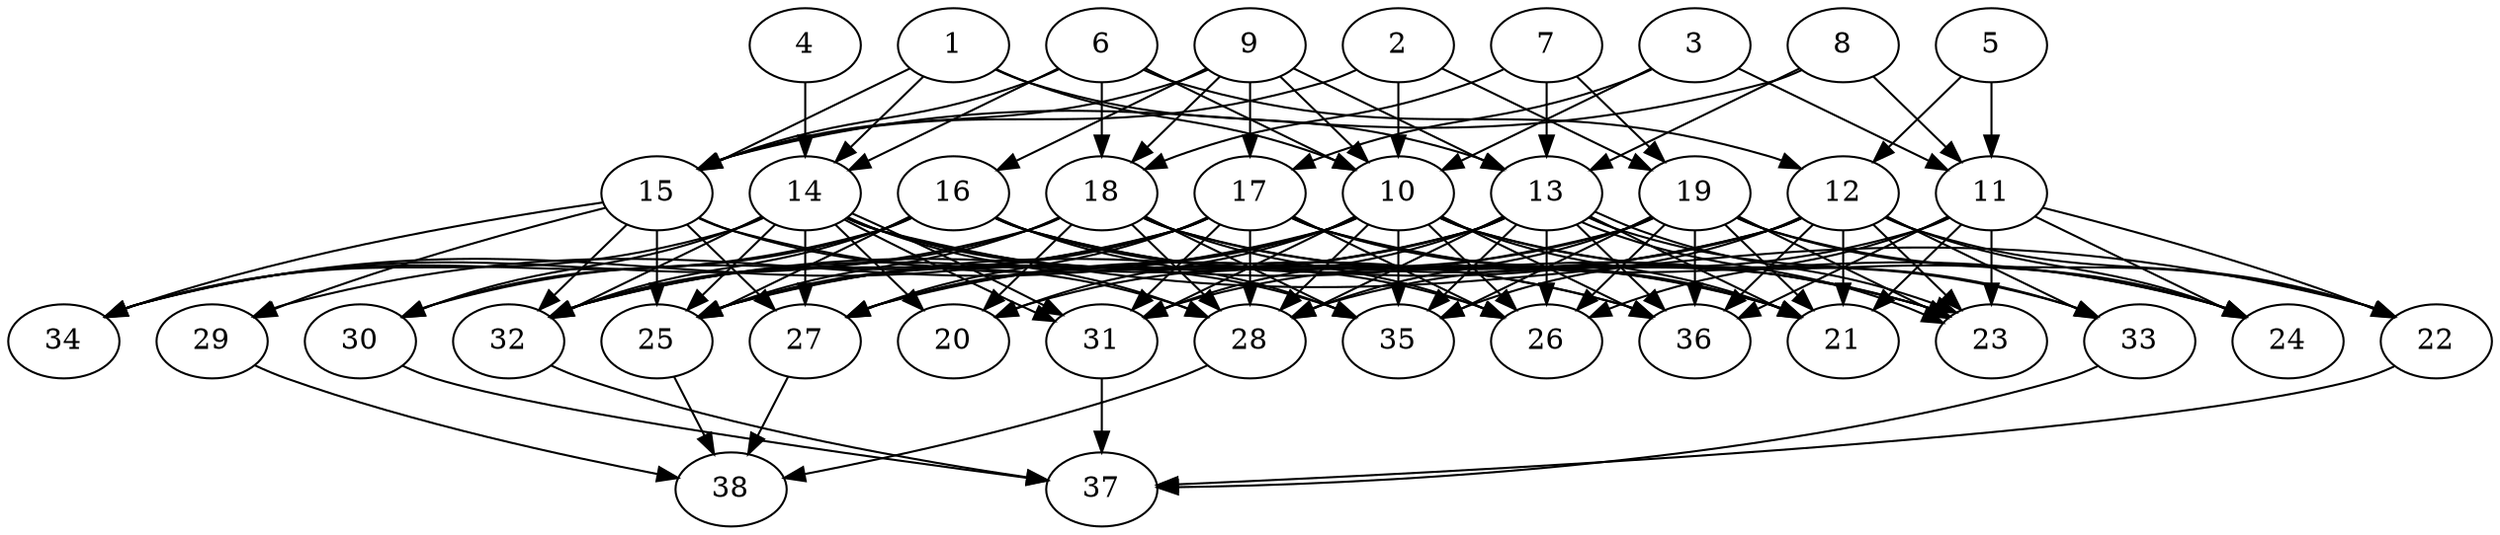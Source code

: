 // DAG (tier=3-complex, mode=compute, n=38, ccr=0.490, fat=0.717, density=0.799, regular=0.275, jump=0.313, mindata=1048576, maxdata=16777216)
// DAG automatically generated by daggen at Sun Aug 24 16:33:34 2025
// /home/ermia/Project/Environments/daggen/bin/daggen --dot --ccr 0.490 --fat 0.717 --regular 0.275 --density 0.799 --jump 0.313 --mindata 1048576 --maxdata 16777216 -n 38 
digraph G {
  1 [size="2460248594439019", alpha="0.03", expect_size="1230124297219509"]
  1 -> 10 [size ="77014971187200"]
  1 -> 13 [size ="77014971187200"]
  1 -> 14 [size ="77014971187200"]
  1 -> 15 [size ="77014971187200"]
  2 [size="1901557399784960000", alpha="0.05", expect_size="950778699892480000"]
  2 -> 10 [size ="904173864353792"]
  2 -> 15 [size ="904173864353792"]
  2 -> 19 [size ="904173864353792"]
  3 [size="1453778360828377344", alpha="0.06", expect_size="726889180414188672"]
  3 -> 10 [size ="1189108974092288"]
  3 -> 11 [size ="1189108974092288"]
  3 -> 17 [size ="1189108974092288"]
  4 [size="1977692292353661861888", alpha="0.07", expect_size="988846146176830930944"]
  4 -> 14 [size ="1260460192038912"]
  5 [size="4779666300731392000", alpha="0.19", expect_size="2389833150365696000"]
  5 -> 11 [size ="22699782963200"]
  5 -> 12 [size ="22699782963200"]
  6 [size="2034534363766850", alpha="0.17", expect_size="1017267181883425"]
  6 -> 10 [size ="53694640947200"]
  6 -> 12 [size ="53694640947200"]
  6 -> 14 [size ="53694640947200"]
  6 -> 15 [size ="53694640947200"]
  6 -> 18 [size ="53694640947200"]
  7 [size="1507578702371994112", alpha="0.02", expect_size="753789351185997056"]
  7 -> 13 [size ="1336853668036608"]
  7 -> 18 [size ="1336853668036608"]
  7 -> 19 [size ="1336853668036608"]
  8 [size="43181158767834280", alpha="0.15", expect_size="21590579383917140"]
  8 -> 11 [size ="998297040846848"]
  8 -> 13 [size ="998297040846848"]
  8 -> 15 [size ="998297040846848"]
  9 [size="7376429916172058624", alpha="0.13", expect_size="3688214958086029312"]
  9 -> 10 [size ="30314759979008"]
  9 -> 13 [size ="30314759979008"]
  9 -> 15 [size ="30314759979008"]
  9 -> 16 [size ="30314759979008"]
  9 -> 17 [size ="30314759979008"]
  9 -> 18 [size ="30314759979008"]
  10 [size="77300065479163904000", alpha="0.18", expect_size="38650032739581952000"]
  10 -> 20 [size ="145169894604800"]
  10 -> 21 [size ="145169894604800"]
  10 -> 24 [size ="145169894604800"]
  10 -> 25 [size ="145169894604800"]
  10 -> 26 [size ="145169894604800"]
  10 -> 27 [size ="145169894604800"]
  10 -> 28 [size ="145169894604800"]
  10 -> 29 [size ="145169894604800"]
  10 -> 31 [size ="145169894604800"]
  10 -> 33 [size ="145169894604800"]
  10 -> 35 [size ="145169894604800"]
  10 -> 36 [size ="145169894604800"]
  11 [size="35485359925187796", alpha="0.04", expect_size="17742679962593898"]
  11 -> 21 [size ="576638626562048"]
  11 -> 22 [size ="576638626562048"]
  11 -> 23 [size ="576638626562048"]
  11 -> 24 [size ="576638626562048"]
  11 -> 26 [size ="576638626562048"]
  11 -> 28 [size ="576638626562048"]
  11 -> 36 [size ="576638626562048"]
  12 [size="648799763529565312", alpha="0.07", expect_size="324399881764782656"]
  12 -> 21 [size ="309383011500032"]
  12 -> 22 [size ="309383011500032"]
  12 -> 23 [size ="309383011500032"]
  12 -> 24 [size ="309383011500032"]
  12 -> 25 [size ="309383011500032"]
  12 -> 27 [size ="309383011500032"]
  12 -> 31 [size ="309383011500032"]
  12 -> 33 [size ="309383011500032"]
  12 -> 35 [size ="309383011500032"]
  12 -> 36 [size ="309383011500032"]
  13 [size="154578405898723104", alpha="0.06", expect_size="77289202949361552"]
  13 -> 21 [size ="131945723854848"]
  13 -> 23 [size ="131945723854848"]
  13 -> 23 [size ="131945723854848"]
  13 -> 25 [size ="131945723854848"]
  13 -> 26 [size ="131945723854848"]
  13 -> 27 [size ="131945723854848"]
  13 -> 28 [size ="131945723854848"]
  13 -> 31 [size ="131945723854848"]
  13 -> 32 [size ="131945723854848"]
  13 -> 33 [size ="131945723854848"]
  13 -> 35 [size ="131945723854848"]
  13 -> 36 [size ="131945723854848"]
  14 [size="61280378088708280", alpha="0.12", expect_size="30640189044354140"]
  14 -> 20 [size ="1726440252899328"]
  14 -> 22 [size ="1726440252899328"]
  14 -> 25 [size ="1726440252899328"]
  14 -> 27 [size ="1726440252899328"]
  14 -> 28 [size ="1726440252899328"]
  14 -> 30 [size ="1726440252899328"]
  14 -> 31 [size ="1726440252899328"]
  14 -> 31 [size ="1726440252899328"]
  14 -> 32 [size ="1726440252899328"]
  14 -> 34 [size ="1726440252899328"]
  14 -> 35 [size ="1726440252899328"]
  14 -> 36 [size ="1726440252899328"]
  15 [size="13190818495581080", alpha="0.08", expect_size="6595409247790540"]
  15 -> 25 [size ="1399629925056512"]
  15 -> 27 [size ="1399629925056512"]
  15 -> 28 [size ="1399629925056512"]
  15 -> 29 [size ="1399629925056512"]
  15 -> 32 [size ="1399629925056512"]
  15 -> 34 [size ="1399629925056512"]
  15 -> 36 [size ="1399629925056512"]
  16 [size="3043772939609162752", alpha="0.14", expect_size="1521886469804581376"]
  16 -> 21 [size ="1030582905602048"]
  16 -> 23 [size ="1030582905602048"]
  16 -> 25 [size ="1030582905602048"]
  16 -> 26 [size ="1030582905602048"]
  16 -> 30 [size ="1030582905602048"]
  16 -> 32 [size ="1030582905602048"]
  16 -> 34 [size ="1030582905602048"]
  16 -> 35 [size ="1030582905602048"]
  17 [size="805677905759774441472", alpha="0.15", expect_size="402838952879887220736"]
  17 -> 21 [size ="692677301501952"]
  17 -> 23 [size ="692677301501952"]
  17 -> 24 [size ="692677301501952"]
  17 -> 25 [size ="692677301501952"]
  17 -> 26 [size ="692677301501952"]
  17 -> 27 [size ="692677301501952"]
  17 -> 28 [size ="692677301501952"]
  17 -> 30 [size ="692677301501952"]
  17 -> 31 [size ="692677301501952"]
  17 -> 32 [size ="692677301501952"]
  17 -> 34 [size ="692677301501952"]
  18 [size="6337838404158136", alpha="0.15", expect_size="3168919202079068"]
  18 -> 20 [size ="247246176124928"]
  18 -> 21 [size ="247246176124928"]
  18 -> 23 [size ="247246176124928"]
  18 -> 25 [size ="247246176124928"]
  18 -> 26 [size ="247246176124928"]
  18 -> 28 [size ="247246176124928"]
  18 -> 32 [size ="247246176124928"]
  18 -> 34 [size ="247246176124928"]
  18 -> 35 [size ="247246176124928"]
  19 [size="12381822656810284", alpha="0.12", expect_size="6190911328405142"]
  19 -> 20 [size ="225521224908800"]
  19 -> 21 [size ="225521224908800"]
  19 -> 22 [size ="225521224908800"]
  19 -> 23 [size ="225521224908800"]
  19 -> 24 [size ="225521224908800"]
  19 -> 26 [size ="225521224908800"]
  19 -> 28 [size ="225521224908800"]
  19 -> 32 [size ="225521224908800"]
  19 -> 35 [size ="225521224908800"]
  19 -> 36 [size ="225521224908800"]
  20 [size="25952883419960552", alpha="0.14", expect_size="12976441709980276"]
  21 [size="40257738894588688", alpha="0.15", expect_size="20128869447294344"]
  22 [size="1099367154710331904", alpha="0.11", expect_size="549683577355165952"]
  22 -> 37 [size ="1385579132485632"]
  23 [size="59900573852226289664", alpha="0.17", expect_size="29950286926113144832"]
  24 [size="17299791049339084", alpha="0.11", expect_size="8649895524669542"]
  25 [size="15021020601067154", alpha="0.12", expect_size="7510510300533577"]
  25 -> 38 [size ="250536053964800"]
  26 [size="510957079083105536", alpha="0.10", expect_size="255478539541552768"]
  27 [size="1664617602843520512", alpha="0.06", expect_size="832308801421760256"]
  27 -> 38 [size ="1416366431141888"]
  28 [size="2787048391346768314368", alpha="0.14", expect_size="1393524195673384157184"]
  28 -> 38 [size ="1584356804001792"]
  29 [size="154593597870797600", alpha="0.03", expect_size="77296798935398800"]
  29 -> 38 [size ="362313911631872"]
  30 [size="273143092978945792", alpha="0.07", expect_size="136571546489472896"]
  30 -> 37 [size ="122153701736448"]
  31 [size="2827395475961907511296", alpha="0.18", expect_size="1413697737980953755648"]
  31 -> 37 [size ="1599610917224448"]
  32 [size="73116102347476464", alpha="0.02", expect_size="36558051173738232"]
  32 -> 37 [size ="1461852525559808"]
  33 [size="1607178262737800134656", alpha="0.18", expect_size="803589131368900067328"]
  33 -> 37 [size ="1097655404986368"]
  34 [size="72246578956078704", alpha="0.09", expect_size="36123289478039352"]
  35 [size="448009446521874880", alpha="0.02", expect_size="224004723260937440"]
  36 [size="2352830310897340416", alpha="0.20", expect_size="1176415155448670208"]
  37 [size="2696781874844997255168", alpha="0.00", expect_size="1348390937422498627584"]
  38 [size="5677981076437783552", alpha="0.17", expect_size="2838990538218891776"]
}
